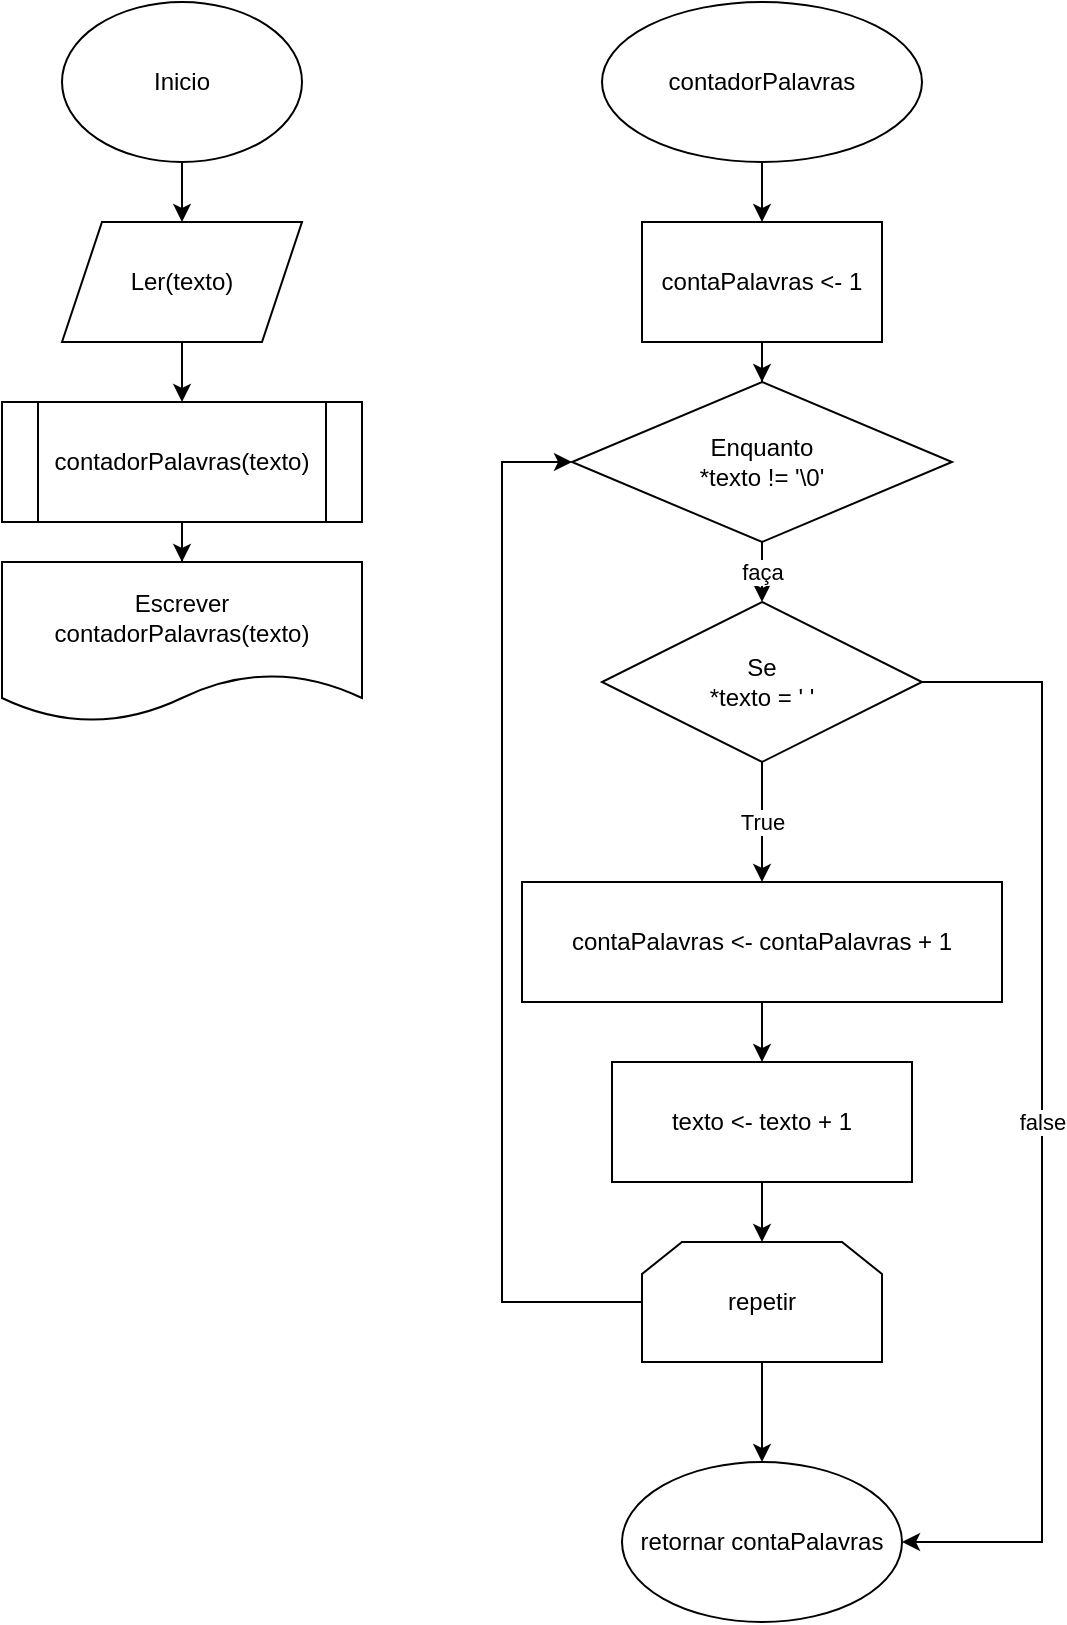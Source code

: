 <mxfile version="13.6.5">
    <diagram id="I960zD6wupq_7aag5Tc5" name="Page-1">
        <mxGraphModel dx="244" dy="575" grid="1" gridSize="10" guides="1" tooltips="1" connect="1" arrows="1" fold="1" page="1" pageScale="1" pageWidth="827" pageHeight="1169" math="0" shadow="0">
            <root>
                <mxCell id="0"/>
                <mxCell id="1" parent="0"/>
                <mxCell id="4" value="" style="edgeStyle=orthogonalEdgeStyle;rounded=0;orthogonalLoop=1;jettySize=auto;html=1;" edge="1" parent="1" source="2" target="3">
                    <mxGeometry relative="1" as="geometry"/>
                </mxCell>
                <mxCell id="2" value="Inicio" style="ellipse;whiteSpace=wrap;html=1;" vertex="1" parent="1">
                    <mxGeometry x="40" y="40" width="120" height="80" as="geometry"/>
                </mxCell>
                <mxCell id="9" value="" style="edgeStyle=orthogonalEdgeStyle;rounded=0;orthogonalLoop=1;jettySize=auto;html=1;" edge="1" parent="1" source="3" target="8">
                    <mxGeometry relative="1" as="geometry"/>
                </mxCell>
                <mxCell id="3" value="Ler(texto)" style="shape=parallelogram;perimeter=parallelogramPerimeter;whiteSpace=wrap;html=1;fixedSize=1;" vertex="1" parent="1">
                    <mxGeometry x="40" y="150" width="120" height="60" as="geometry"/>
                </mxCell>
                <mxCell id="11" value="" style="edgeStyle=orthogonalEdgeStyle;rounded=0;orthogonalLoop=1;jettySize=auto;html=1;" edge="1" parent="1" source="8" target="10">
                    <mxGeometry relative="1" as="geometry"/>
                </mxCell>
                <mxCell id="8" value="contadorPalavras(texto)" style="shape=process;whiteSpace=wrap;html=1;backgroundOutline=1;" vertex="1" parent="1">
                    <mxGeometry x="10" y="240" width="180" height="60" as="geometry"/>
                </mxCell>
                <mxCell id="10" value="Escrever&lt;br&gt;contadorPalavras(texto)" style="shape=document;whiteSpace=wrap;html=1;boundedLbl=1;" vertex="1" parent="1">
                    <mxGeometry x="10" y="320" width="180" height="80" as="geometry"/>
                </mxCell>
                <mxCell id="14" value="" style="edgeStyle=orthogonalEdgeStyle;rounded=0;orthogonalLoop=1;jettySize=auto;html=1;" edge="1" parent="1" source="12" target="13">
                    <mxGeometry relative="1" as="geometry"/>
                </mxCell>
                <mxCell id="12" value="contadorPalavras" style="ellipse;whiteSpace=wrap;html=1;" vertex="1" parent="1">
                    <mxGeometry x="310" y="40" width="160" height="80" as="geometry"/>
                </mxCell>
                <mxCell id="16" value="" style="edgeStyle=orthogonalEdgeStyle;rounded=0;orthogonalLoop=1;jettySize=auto;html=1;" edge="1" parent="1" source="13" target="15">
                    <mxGeometry relative="1" as="geometry"/>
                </mxCell>
                <mxCell id="13" value="contaPalavras &amp;lt;- 1" style="whiteSpace=wrap;html=1;" vertex="1" parent="1">
                    <mxGeometry x="330" y="150" width="120" height="60" as="geometry"/>
                </mxCell>
                <mxCell id="18" value="faça" style="edgeStyle=orthogonalEdgeStyle;rounded=0;orthogonalLoop=1;jettySize=auto;html=1;" edge="1" parent="1" source="15" target="17">
                    <mxGeometry relative="1" as="geometry"/>
                </mxCell>
                <mxCell id="15" value="Enquanto&lt;br&gt;*texto != '\0'" style="rhombus;whiteSpace=wrap;html=1;" vertex="1" parent="1">
                    <mxGeometry x="295" y="230" width="190" height="80" as="geometry"/>
                </mxCell>
                <mxCell id="20" value="True" style="edgeStyle=orthogonalEdgeStyle;rounded=0;orthogonalLoop=1;jettySize=auto;html=1;" edge="1" parent="1" source="17" target="19">
                    <mxGeometry relative="1" as="geometry"/>
                </mxCell>
                <mxCell id="28" value="false" style="edgeStyle=orthogonalEdgeStyle;rounded=0;orthogonalLoop=1;jettySize=auto;html=1;exitX=1;exitY=0.5;exitDx=0;exitDy=0;entryX=1;entryY=0.5;entryDx=0;entryDy=0;" edge="1" parent="1" source="17" target="26">
                    <mxGeometry relative="1" as="geometry">
                        <Array as="points">
                            <mxPoint x="530" y="380"/>
                            <mxPoint x="530" y="810"/>
                        </Array>
                    </mxGeometry>
                </mxCell>
                <mxCell id="17" value="Se&lt;br&gt;*texto = ' '" style="rhombus;whiteSpace=wrap;html=1;" vertex="1" parent="1">
                    <mxGeometry x="310" y="340" width="160" height="80" as="geometry"/>
                </mxCell>
                <mxCell id="22" value="" style="edgeStyle=orthogonalEdgeStyle;rounded=0;orthogonalLoop=1;jettySize=auto;html=1;" edge="1" parent="1" source="19" target="21">
                    <mxGeometry relative="1" as="geometry"/>
                </mxCell>
                <mxCell id="19" value="contaPalavras &amp;lt;- contaPalavras + 1" style="whiteSpace=wrap;html=1;" vertex="1" parent="1">
                    <mxGeometry x="270" y="480" width="240" height="60" as="geometry"/>
                </mxCell>
                <mxCell id="25" value="" style="edgeStyle=orthogonalEdgeStyle;rounded=0;orthogonalLoop=1;jettySize=auto;html=1;" edge="1" parent="1" source="21" target="23">
                    <mxGeometry relative="1" as="geometry"/>
                </mxCell>
                <mxCell id="21" value="texto &amp;lt;- texto + 1" style="whiteSpace=wrap;html=1;" vertex="1" parent="1">
                    <mxGeometry x="315" y="570" width="150" height="60" as="geometry"/>
                </mxCell>
                <mxCell id="24" style="edgeStyle=orthogonalEdgeStyle;rounded=0;orthogonalLoop=1;jettySize=auto;html=1;exitX=0;exitY=0.5;exitDx=0;exitDy=0;entryX=0;entryY=0.5;entryDx=0;entryDy=0;" edge="1" parent="1" source="23" target="15">
                    <mxGeometry relative="1" as="geometry">
                        <Array as="points">
                            <mxPoint x="260" y="690"/>
                            <mxPoint x="260" y="270"/>
                        </Array>
                    </mxGeometry>
                </mxCell>
                <mxCell id="27" value="" style="edgeStyle=orthogonalEdgeStyle;rounded=0;orthogonalLoop=1;jettySize=auto;html=1;" edge="1" parent="1" source="23" target="26">
                    <mxGeometry relative="1" as="geometry"/>
                </mxCell>
                <mxCell id="23" value="repetir" style="shape=loopLimit;whiteSpace=wrap;html=1;" vertex="1" parent="1">
                    <mxGeometry x="330" y="660" width="120" height="60" as="geometry"/>
                </mxCell>
                <mxCell id="26" value="retornar contaPalavras" style="ellipse;whiteSpace=wrap;html=1;" vertex="1" parent="1">
                    <mxGeometry x="320" y="770" width="140" height="80" as="geometry"/>
                </mxCell>
            </root>
        </mxGraphModel>
    </diagram>
</mxfile>